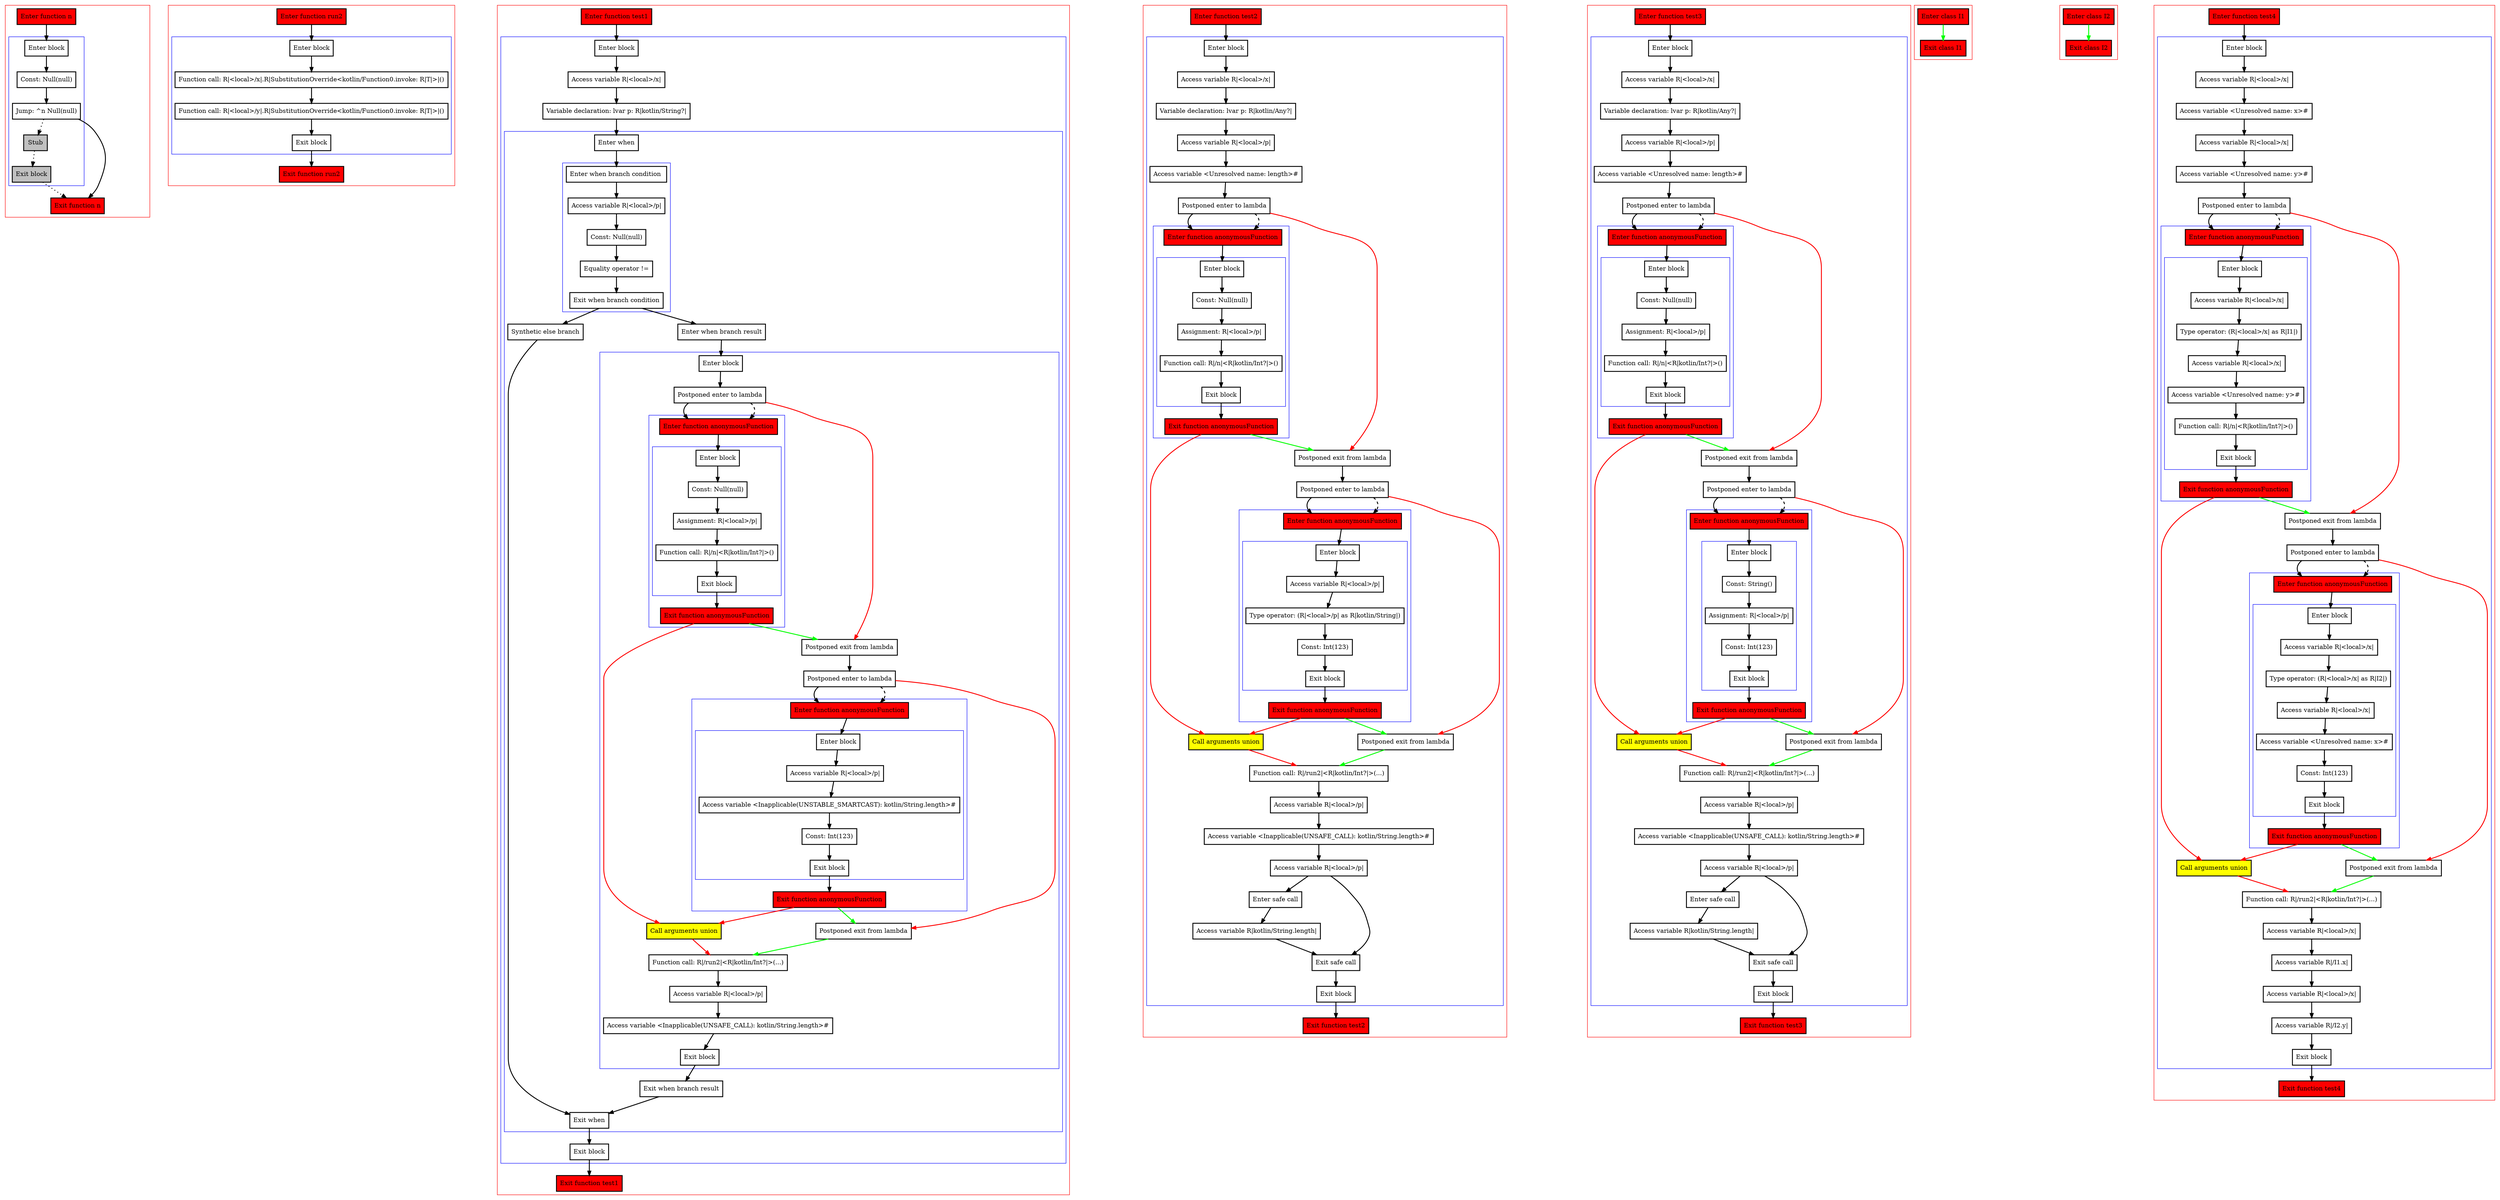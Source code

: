 digraph flowFromTwoInplaceLambdas_kt {
    graph [nodesep=3]
    node [shape=box penwidth=2]
    edge [penwidth=2]

    subgraph cluster_0 {
        color=red
        0 [label="Enter function n" style="filled" fillcolor=red];
        subgraph cluster_1 {
            color=blue
            1 [label="Enter block"];
            2 [label="Const: Null(null)"];
            3 [label="Jump: ^n Null(null)"];
            4 [label="Stub" style="filled" fillcolor=gray];
            5 [label="Exit block" style="filled" fillcolor=gray];
        }
        6 [label="Exit function n" style="filled" fillcolor=red];
    }
    0 -> {1};
    1 -> {2};
    2 -> {3};
    3 -> {6};
    3 -> {4} [style=dotted];
    4 -> {5} [style=dotted];
    5 -> {6} [style=dotted];

    subgraph cluster_2 {
        color=red
        7 [label="Enter function run2" style="filled" fillcolor=red];
        subgraph cluster_3 {
            color=blue
            8 [label="Enter block"];
            9 [label="Function call: R|<local>/x|.R|SubstitutionOverride<kotlin/Function0.invoke: R|T|>|()"];
            10 [label="Function call: R|<local>/y|.R|SubstitutionOverride<kotlin/Function0.invoke: R|T|>|()"];
            11 [label="Exit block"];
        }
        12 [label="Exit function run2" style="filled" fillcolor=red];
    }
    7 -> {8};
    8 -> {9};
    9 -> {10};
    10 -> {11};
    11 -> {12};

    subgraph cluster_4 {
        color=red
        13 [label="Enter function test1" style="filled" fillcolor=red];
        subgraph cluster_5 {
            color=blue
            14 [label="Enter block"];
            15 [label="Access variable R|<local>/x|"];
            16 [label="Variable declaration: lvar p: R|kotlin/String?|"];
            subgraph cluster_6 {
                color=blue
                17 [label="Enter when"];
                subgraph cluster_7 {
                    color=blue
                    18 [label="Enter when branch condition "];
                    19 [label="Access variable R|<local>/p|"];
                    20 [label="Const: Null(null)"];
                    21 [label="Equality operator !="];
                    22 [label="Exit when branch condition"];
                }
                23 [label="Synthetic else branch"];
                24 [label="Enter when branch result"];
                subgraph cluster_8 {
                    color=blue
                    25 [label="Enter block"];
                    26 [label="Postponed enter to lambda"];
                    subgraph cluster_9 {
                        color=blue
                        39 [label="Enter function anonymousFunction" style="filled" fillcolor=red];
                        subgraph cluster_10 {
                            color=blue
                            40 [label="Enter block"];
                            41 [label="Const: Null(null)"];
                            42 [label="Assignment: R|<local>/p|"];
                            43 [label="Function call: R|/n|<R|kotlin/Int?|>()"];
                            44 [label="Exit block"];
                        }
                        45 [label="Exit function anonymousFunction" style="filled" fillcolor=red];
                    }
                    28 [label="Postponed exit from lambda"];
                    29 [label="Postponed enter to lambda"];
                    subgraph cluster_11 {
                        color=blue
                        46 [label="Enter function anonymousFunction" style="filled" fillcolor=red];
                        subgraph cluster_12 {
                            color=blue
                            47 [label="Enter block"];
                            48 [label="Access variable R|<local>/p|"];
                            49 [label="Access variable <Inapplicable(UNSTABLE_SMARTCAST): kotlin/String.length>#"];
                            50 [label="Const: Int(123)"];
                            51 [label="Exit block"];
                        }
                        52 [label="Exit function anonymousFunction" style="filled" fillcolor=red];
                    }
                    27 [label="Call arguments union" style="filled" fillcolor=yellow];
                    30 [label="Postponed exit from lambda"];
                    31 [label="Function call: R|/run2|<R|kotlin/Int?|>(...)"];
                    32 [label="Access variable R|<local>/p|"];
                    33 [label="Access variable <Inapplicable(UNSAFE_CALL): kotlin/String.length>#"];
                    34 [label="Exit block"];
                }
                35 [label="Exit when branch result"];
                36 [label="Exit when"];
            }
            37 [label="Exit block"];
        }
        38 [label="Exit function test1" style="filled" fillcolor=red];
    }
    13 -> {14};
    14 -> {15};
    15 -> {16};
    16 -> {17};
    17 -> {18};
    18 -> {19};
    19 -> {20};
    20 -> {21};
    21 -> {22};
    22 -> {24 23};
    23 -> {36};
    24 -> {25};
    25 -> {26};
    26 -> {39};
    26 -> {28} [color=red];
    26 -> {39} [style=dashed];
    27 -> {31} [color=red];
    28 -> {29};
    29 -> {46};
    29 -> {30} [color=red];
    29 -> {46} [style=dashed];
    30 -> {31} [color=green];
    31 -> {32};
    32 -> {33};
    33 -> {34};
    34 -> {35};
    35 -> {36};
    36 -> {37};
    37 -> {38};
    39 -> {40};
    40 -> {41};
    41 -> {42};
    42 -> {43};
    43 -> {44};
    44 -> {45};
    45 -> {27} [color=red];
    45 -> {28} [color=green];
    46 -> {47};
    47 -> {48};
    48 -> {49};
    49 -> {50};
    50 -> {51};
    51 -> {52};
    52 -> {27} [color=red];
    52 -> {30} [color=green];

    subgraph cluster_13 {
        color=red
        53 [label="Enter function test2" style="filled" fillcolor=red];
        subgraph cluster_14 {
            color=blue
            54 [label="Enter block"];
            55 [label="Access variable R|<local>/x|"];
            56 [label="Variable declaration: lvar p: R|kotlin/Any?|"];
            57 [label="Access variable R|<local>/p|"];
            58 [label="Access variable <Unresolved name: length>#"];
            59 [label="Postponed enter to lambda"];
            subgraph cluster_15 {
                color=blue
                73 [label="Enter function anonymousFunction" style="filled" fillcolor=red];
                subgraph cluster_16 {
                    color=blue
                    74 [label="Enter block"];
                    75 [label="Const: Null(null)"];
                    76 [label="Assignment: R|<local>/p|"];
                    77 [label="Function call: R|/n|<R|kotlin/Int?|>()"];
                    78 [label="Exit block"];
                }
                79 [label="Exit function anonymousFunction" style="filled" fillcolor=red];
            }
            61 [label="Postponed exit from lambda"];
            62 [label="Postponed enter to lambda"];
            subgraph cluster_17 {
                color=blue
                80 [label="Enter function anonymousFunction" style="filled" fillcolor=red];
                subgraph cluster_18 {
                    color=blue
                    81 [label="Enter block"];
                    82 [label="Access variable R|<local>/p|"];
                    83 [label="Type operator: (R|<local>/p| as R|kotlin/String|)"];
                    84 [label="Const: Int(123)"];
                    85 [label="Exit block"];
                }
                86 [label="Exit function anonymousFunction" style="filled" fillcolor=red];
            }
            60 [label="Call arguments union" style="filled" fillcolor=yellow];
            63 [label="Postponed exit from lambda"];
            64 [label="Function call: R|/run2|<R|kotlin/Int?|>(...)"];
            65 [label="Access variable R|<local>/p|"];
            66 [label="Access variable <Inapplicable(UNSAFE_CALL): kotlin/String.length>#"];
            67 [label="Access variable R|<local>/p|"];
            68 [label="Enter safe call"];
            69 [label="Access variable R|kotlin/String.length|"];
            70 [label="Exit safe call"];
            71 [label="Exit block"];
        }
        72 [label="Exit function test2" style="filled" fillcolor=red];
    }
    53 -> {54};
    54 -> {55};
    55 -> {56};
    56 -> {57};
    57 -> {58};
    58 -> {59};
    59 -> {73};
    59 -> {61} [color=red];
    59 -> {73} [style=dashed];
    60 -> {64} [color=red];
    61 -> {62};
    62 -> {80};
    62 -> {63} [color=red];
    62 -> {80} [style=dashed];
    63 -> {64} [color=green];
    64 -> {65};
    65 -> {66};
    66 -> {67};
    67 -> {68 70};
    68 -> {69};
    69 -> {70};
    70 -> {71};
    71 -> {72};
    73 -> {74};
    74 -> {75};
    75 -> {76};
    76 -> {77};
    77 -> {78};
    78 -> {79};
    79 -> {60} [color=red];
    79 -> {61} [color=green];
    80 -> {81};
    81 -> {82};
    82 -> {83};
    83 -> {84};
    84 -> {85};
    85 -> {86};
    86 -> {60} [color=red];
    86 -> {63} [color=green];

    subgraph cluster_19 {
        color=red
        87 [label="Enter function test3" style="filled" fillcolor=red];
        subgraph cluster_20 {
            color=blue
            88 [label="Enter block"];
            89 [label="Access variable R|<local>/x|"];
            90 [label="Variable declaration: lvar p: R|kotlin/Any?|"];
            91 [label="Access variable R|<local>/p|"];
            92 [label="Access variable <Unresolved name: length>#"];
            93 [label="Postponed enter to lambda"];
            subgraph cluster_21 {
                color=blue
                107 [label="Enter function anonymousFunction" style="filled" fillcolor=red];
                subgraph cluster_22 {
                    color=blue
                    108 [label="Enter block"];
                    109 [label="Const: Null(null)"];
                    110 [label="Assignment: R|<local>/p|"];
                    111 [label="Function call: R|/n|<R|kotlin/Int?|>()"];
                    112 [label="Exit block"];
                }
                113 [label="Exit function anonymousFunction" style="filled" fillcolor=red];
            }
            95 [label="Postponed exit from lambda"];
            96 [label="Postponed enter to lambda"];
            subgraph cluster_23 {
                color=blue
                114 [label="Enter function anonymousFunction" style="filled" fillcolor=red];
                subgraph cluster_24 {
                    color=blue
                    115 [label="Enter block"];
                    116 [label="Const: String()"];
                    117 [label="Assignment: R|<local>/p|"];
                    118 [label="Const: Int(123)"];
                    119 [label="Exit block"];
                }
                120 [label="Exit function anonymousFunction" style="filled" fillcolor=red];
            }
            94 [label="Call arguments union" style="filled" fillcolor=yellow];
            97 [label="Postponed exit from lambda"];
            98 [label="Function call: R|/run2|<R|kotlin/Int?|>(...)"];
            99 [label="Access variable R|<local>/p|"];
            100 [label="Access variable <Inapplicable(UNSAFE_CALL): kotlin/String.length>#"];
            101 [label="Access variable R|<local>/p|"];
            102 [label="Enter safe call"];
            103 [label="Access variable R|kotlin/String.length|"];
            104 [label="Exit safe call"];
            105 [label="Exit block"];
        }
        106 [label="Exit function test3" style="filled" fillcolor=red];
    }
    87 -> {88};
    88 -> {89};
    89 -> {90};
    90 -> {91};
    91 -> {92};
    92 -> {93};
    93 -> {107};
    93 -> {95} [color=red];
    93 -> {107} [style=dashed];
    94 -> {98} [color=red];
    95 -> {96};
    96 -> {114};
    96 -> {97} [color=red];
    96 -> {114} [style=dashed];
    97 -> {98} [color=green];
    98 -> {99};
    99 -> {100};
    100 -> {101};
    101 -> {102 104};
    102 -> {103};
    103 -> {104};
    104 -> {105};
    105 -> {106};
    107 -> {108};
    108 -> {109};
    109 -> {110};
    110 -> {111};
    111 -> {112};
    112 -> {113};
    113 -> {94} [color=red];
    113 -> {95} [color=green];
    114 -> {115};
    115 -> {116};
    116 -> {117};
    117 -> {118};
    118 -> {119};
    119 -> {120};
    120 -> {94} [color=red];
    120 -> {97} [color=green];

    subgraph cluster_25 {
        color=red
        121 [label="Enter class I1" style="filled" fillcolor=red];
        122 [label="Exit class I1" style="filled" fillcolor=red];
    }
    121 -> {122} [color=green];

    subgraph cluster_26 {
        color=red
        123 [label="Enter class I2" style="filled" fillcolor=red];
        124 [label="Exit class I2" style="filled" fillcolor=red];
    }
    123 -> {124} [color=green];

    subgraph cluster_27 {
        color=red
        125 [label="Enter function test4" style="filled" fillcolor=red];
        subgraph cluster_28 {
            color=blue
            126 [label="Enter block"];
            127 [label="Access variable R|<local>/x|"];
            128 [label="Access variable <Unresolved name: x>#"];
            129 [label="Access variable R|<local>/x|"];
            130 [label="Access variable <Unresolved name: y>#"];
            131 [label="Postponed enter to lambda"];
            subgraph cluster_29 {
                color=blue
                143 [label="Enter function anonymousFunction" style="filled" fillcolor=red];
                subgraph cluster_30 {
                    color=blue
                    144 [label="Enter block"];
                    145 [label="Access variable R|<local>/x|"];
                    146 [label="Type operator: (R|<local>/x| as R|I1|)"];
                    147 [label="Access variable R|<local>/x|"];
                    148 [label="Access variable <Unresolved name: y>#"];
                    149 [label="Function call: R|/n|<R|kotlin/Int?|>()"];
                    150 [label="Exit block"];
                }
                151 [label="Exit function anonymousFunction" style="filled" fillcolor=red];
            }
            133 [label="Postponed exit from lambda"];
            134 [label="Postponed enter to lambda"];
            subgraph cluster_31 {
                color=blue
                152 [label="Enter function anonymousFunction" style="filled" fillcolor=red];
                subgraph cluster_32 {
                    color=blue
                    153 [label="Enter block"];
                    154 [label="Access variable R|<local>/x|"];
                    155 [label="Type operator: (R|<local>/x| as R|I2|)"];
                    156 [label="Access variable R|<local>/x|"];
                    157 [label="Access variable <Unresolved name: x>#"];
                    158 [label="Const: Int(123)"];
                    159 [label="Exit block"];
                }
                160 [label="Exit function anonymousFunction" style="filled" fillcolor=red];
            }
            132 [label="Call arguments union" style="filled" fillcolor=yellow];
            135 [label="Postponed exit from lambda"];
            136 [label="Function call: R|/run2|<R|kotlin/Int?|>(...)"];
            137 [label="Access variable R|<local>/x|"];
            138 [label="Access variable R|/I1.x|"];
            139 [label="Access variable R|<local>/x|"];
            140 [label="Access variable R|/I2.y|"];
            141 [label="Exit block"];
        }
        142 [label="Exit function test4" style="filled" fillcolor=red];
    }
    125 -> {126};
    126 -> {127};
    127 -> {128};
    128 -> {129};
    129 -> {130};
    130 -> {131};
    131 -> {143};
    131 -> {133} [color=red];
    131 -> {143} [style=dashed];
    132 -> {136} [color=red];
    133 -> {134};
    134 -> {152};
    134 -> {135} [color=red];
    134 -> {152} [style=dashed];
    135 -> {136} [color=green];
    136 -> {137};
    137 -> {138};
    138 -> {139};
    139 -> {140};
    140 -> {141};
    141 -> {142};
    143 -> {144};
    144 -> {145};
    145 -> {146};
    146 -> {147};
    147 -> {148};
    148 -> {149};
    149 -> {150};
    150 -> {151};
    151 -> {132} [color=red];
    151 -> {133} [color=green];
    152 -> {153};
    153 -> {154};
    154 -> {155};
    155 -> {156};
    156 -> {157};
    157 -> {158};
    158 -> {159};
    159 -> {160};
    160 -> {132} [color=red];
    160 -> {135} [color=green];

}
